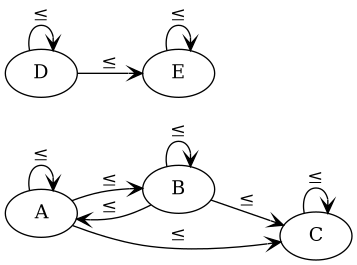 @startuml Preorder
digraph G {
  rankdir=LR
  edge [arrowhead=open]

  A -> B [label="≤"]
  B -> C [label="≤"]
  A -> C [label="≤"]
  B -> A [label="≤"]
  A -> A [label="≤"]
  B -> B [label="≤"]
  C -> C [label="≤"]

  D -> E [label="≤"]
  D -> D [label="≤"]
  E -> E [label="≤"]
}
@enduml

@startuml Partial Order
digraph G {
  rankdir=LR
  edge [arrowhead=open]

  A -> B [label="="]
  B -> C [label="≤"]
  A -> C [label="≤"]
  A -> A [label="≤"]
  B -> B [label="≤"]
  C -> C [label="≤"]

  D -> E [label="≤"]
  D -> D [label="≤"]
  E -> E [label="≤"]
}
@enduml

@startuml Total Order
digraph G {
  rankdir=LR
  edge [arrowhead=open]

  A -> B [label="="]
  A -> C [label="≤"]
  A -> D [label="≤"]
  B -> C [label="≤"]
  B -> D [label="≤"]
  C -> D [label="≤"]

  A -> A [label="≤"]
  B -> B [label="≤"]
  C -> C [label="≤"]
  D -> D [label="≤"]
}
@enduml


@startuml Monoid
digraph G {
  rankdir=LR
  edge [arrowhead=open]

  N -> N [label="+0, +a, +b, +a+b"]
  
}
@enduml
